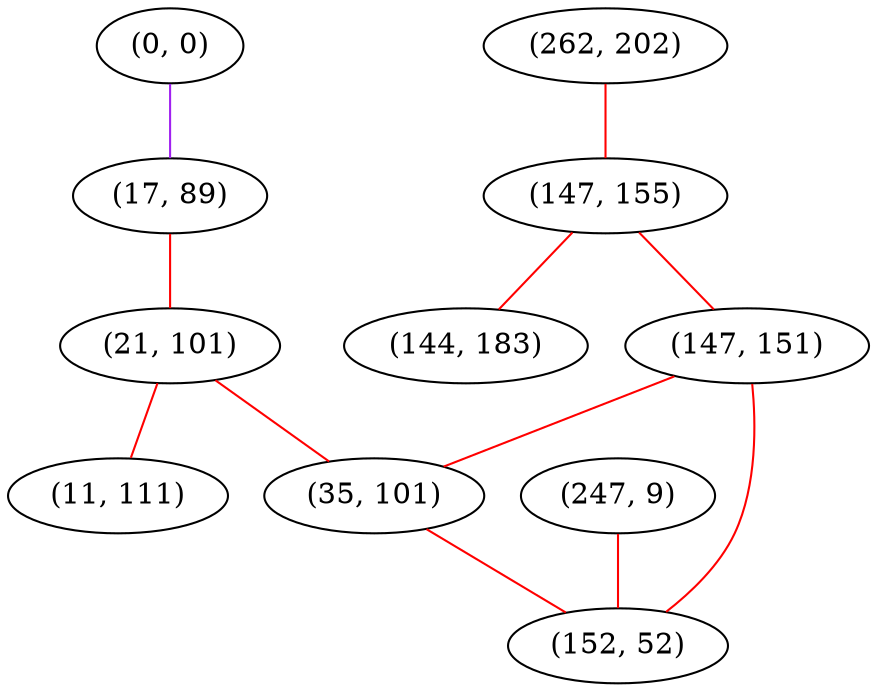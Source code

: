 graph "" {
"(0, 0)";
"(262, 202)";
"(147, 155)";
"(144, 183)";
"(247, 9)";
"(17, 89)";
"(147, 151)";
"(21, 101)";
"(11, 111)";
"(35, 101)";
"(152, 52)";
"(0, 0)" -- "(17, 89)"  [color=purple, key=0, weight=4];
"(262, 202)" -- "(147, 155)"  [color=red, key=0, weight=1];
"(147, 155)" -- "(147, 151)"  [color=red, key=0, weight=1];
"(147, 155)" -- "(144, 183)"  [color=red, key=0, weight=1];
"(247, 9)" -- "(152, 52)"  [color=red, key=0, weight=1];
"(17, 89)" -- "(21, 101)"  [color=red, key=0, weight=1];
"(147, 151)" -- "(152, 52)"  [color=red, key=0, weight=1];
"(147, 151)" -- "(35, 101)"  [color=red, key=0, weight=1];
"(21, 101)" -- "(11, 111)"  [color=red, key=0, weight=1];
"(21, 101)" -- "(35, 101)"  [color=red, key=0, weight=1];
"(35, 101)" -- "(152, 52)"  [color=red, key=0, weight=1];
}
